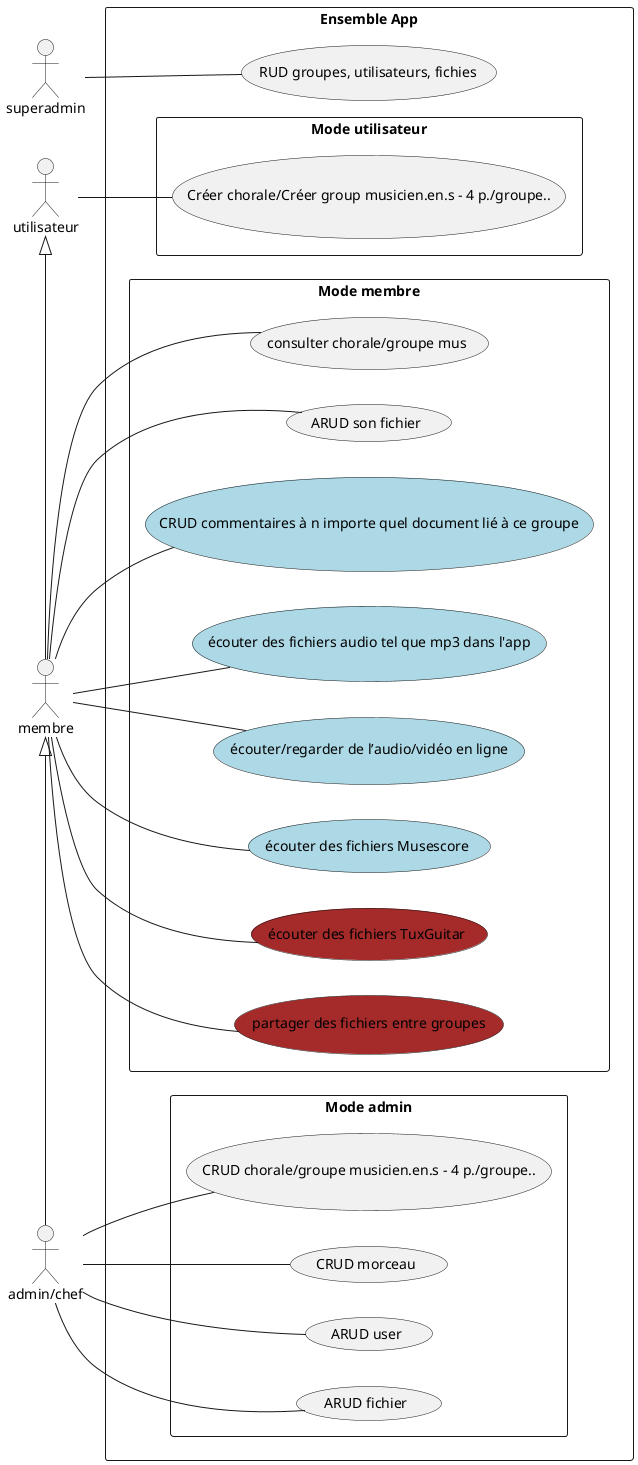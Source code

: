 @startuml
left to right direction

rectangle "Ensemble App" as ea{
    (RUD groupes, utilisateurs, fichies) as rud
rectangle "Mode utilisateur" as mm{
    (Créer chorale/Créer group musicien.en.s - 4 p./groupe..) as ccm
}
rectangle "Mode admin" as ma{
    (CRUD chorale/groupe musicien.en.s - 4 p./groupe..) as cca
    (CRUD morceau) as mora
    (ARUD user) as aus
    (ARUD fichier) as af
}
rectangle "Mode membre" as mu{
    (consulter chorale/groupe mus) as cu
    (ARUD son fichier) as afu
    #LightBlue(CRUD commentaires à n importe quel document lié à ce groupe) as ac
    #LightBlue(écouter des fichiers audio tel que mp3 dans l'app) as eau
    #LightBlue(écouter/regarder de l’audio/vidéo en ligne) as erl
    #LightBlue(écouter des fichiers Musescore) as em
    #Brown(écouter des fichiers TuxGuitar) as et
    #Brown(partager des fichiers entre groupes) as pg
}

}

:superadmin: as sa
:admin/chef: as a
:utilisateur: as m 
:membre: as u

sa--rud

a--cca
a -- aus
a -- mora
a -- af

u--cu
u -- afu
u -- ac
u -- eau
u -- erl
u -- em
u --et
u -- pg

m -- ccm

m <|-right- u
u <|-right- a
m <|-left[hidden]- sa


@enduml